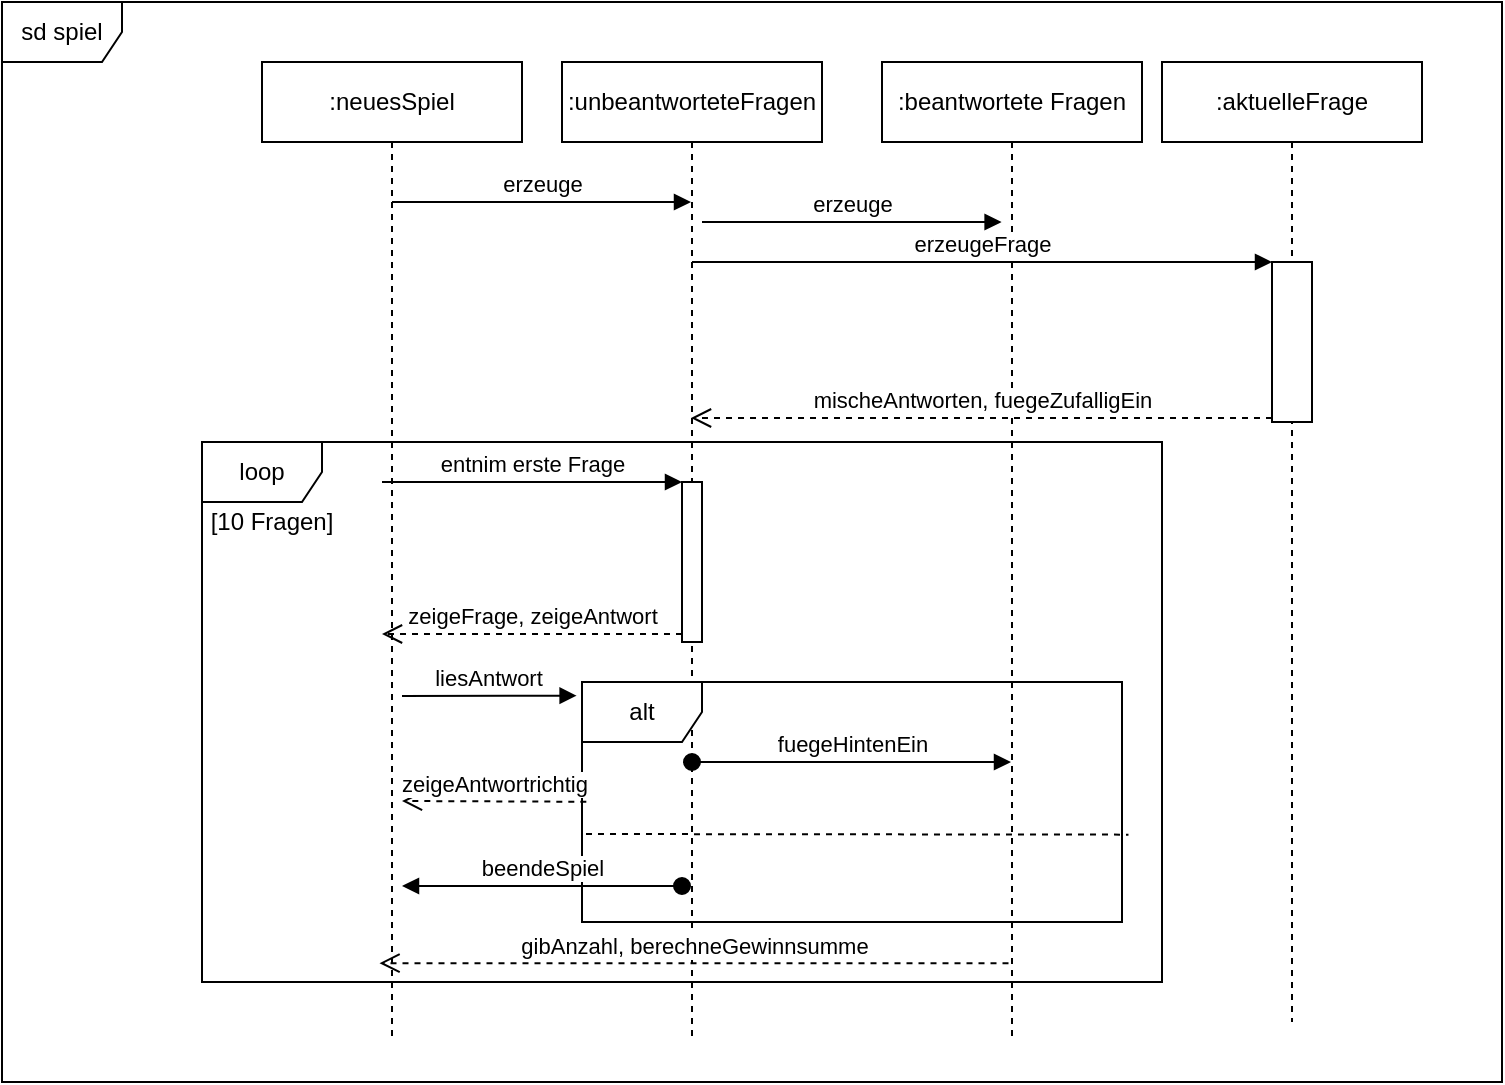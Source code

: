 <mxfile version="13.7.8" type="device"><diagram id="5uv4I3tNhgIwKZz2Gjhj" name="Seite-1"><mxGraphModel dx="840" dy="531" grid="1" gridSize="10" guides="1" tooltips="1" connect="1" arrows="1" fold="1" page="1" pageScale="1" pageWidth="827" pageHeight="1169" math="0" shadow="0"><root><mxCell id="0"/><mxCell id="1" parent="0"/><mxCell id="dl8ywSQ48kvSJ1BgvgD2-1" value="sd spiel" style="shape=umlFrame;whiteSpace=wrap;html=1;" vertex="1" parent="1"><mxGeometry x="30" y="40" width="750" height="540" as="geometry"/></mxCell><mxCell id="dl8ywSQ48kvSJ1BgvgD2-2" value=":neuesSpiel" style="shape=umlLifeline;perimeter=lifelinePerimeter;whiteSpace=wrap;html=1;container=1;collapsible=0;recursiveResize=0;outlineConnect=0;" vertex="1" parent="1"><mxGeometry x="160" y="70" width="130" height="490" as="geometry"/></mxCell><mxCell id="dl8ywSQ48kvSJ1BgvgD2-4" value=":beantwortete Fragen" style="shape=umlLifeline;perimeter=lifelinePerimeter;whiteSpace=wrap;html=1;container=1;collapsible=0;recursiveResize=0;outlineConnect=0;" vertex="1" parent="1"><mxGeometry x="470" y="70" width="130" height="490" as="geometry"/></mxCell><mxCell id="dl8ywSQ48kvSJ1BgvgD2-7" value=":aktuelleFrage" style="shape=umlLifeline;perimeter=lifelinePerimeter;whiteSpace=wrap;html=1;container=1;collapsible=0;recursiveResize=0;outlineConnect=0;" vertex="1" parent="1"><mxGeometry x="610" y="70" width="130" height="480" as="geometry"/></mxCell><mxCell id="dl8ywSQ48kvSJ1BgvgD2-12" value="" style="html=1;points=[];perimeter=orthogonalPerimeter;labelBackgroundColor=#FFFFFF;" vertex="1" parent="dl8ywSQ48kvSJ1BgvgD2-7"><mxGeometry x="55" y="100" width="20" height="80" as="geometry"/></mxCell><mxCell id="dl8ywSQ48kvSJ1BgvgD2-13" value="erzeugeFrage" style="html=1;verticalAlign=bottom;endArrow=block;entryX=0;entryY=0;" edge="1" target="dl8ywSQ48kvSJ1BgvgD2-12" parent="1" source="dl8ywSQ48kvSJ1BgvgD2-15"><mxGeometry relative="1" as="geometry"><mxPoint x="214.5" y="140.0" as="sourcePoint"/><Array as="points"><mxPoint x="490" y="170"/></Array></mxGeometry></mxCell><mxCell id="dl8ywSQ48kvSJ1BgvgD2-14" value="mischeAntworten, fuegeZufalligEin" style="html=1;verticalAlign=bottom;endArrow=open;dashed=1;endSize=8;exitX=0;exitY=0.95;" edge="1" parent="1"><mxGeometry relative="1" as="geometry"><mxPoint x="374.5" y="248" as="targetPoint"/><mxPoint x="665" y="248" as="sourcePoint"/></mxGeometry></mxCell><mxCell id="dl8ywSQ48kvSJ1BgvgD2-15" value=":unbeantworteteFragen" style="shape=umlLifeline;perimeter=lifelinePerimeter;whiteSpace=wrap;html=1;container=1;collapsible=0;recursiveResize=0;outlineConnect=0;" vertex="1" parent="1"><mxGeometry x="310" y="70" width="130" height="490" as="geometry"/></mxCell><mxCell id="dl8ywSQ48kvSJ1BgvgD2-16" value="erzeuge" style="html=1;verticalAlign=bottom;endArrow=block;" edge="1" parent="1" source="dl8ywSQ48kvSJ1BgvgD2-2" target="dl8ywSQ48kvSJ1BgvgD2-15"><mxGeometry width="80" relative="1" as="geometry"><mxPoint x="390" y="210" as="sourcePoint"/><mxPoint x="370" y="210" as="targetPoint"/><Array as="points"><mxPoint x="260" y="140"/><mxPoint x="330" y="140"/><mxPoint x="360" y="140"/></Array></mxGeometry></mxCell><mxCell id="dl8ywSQ48kvSJ1BgvgD2-17" value="erzeuge" style="html=1;verticalAlign=bottom;endArrow=block;" edge="1" parent="1"><mxGeometry width="80" relative="1" as="geometry"><mxPoint x="380.0" y="150" as="sourcePoint"/><mxPoint x="529.8" y="150" as="targetPoint"/><Array as="points"><mxPoint x="415.3" y="150"/><mxPoint x="485.3" y="150"/><mxPoint x="515.3" y="150"/></Array></mxGeometry></mxCell><mxCell id="dl8ywSQ48kvSJ1BgvgD2-19" value="" style="html=1;points=[];perimeter=orthogonalPerimeter;labelBackgroundColor=#FFFFFF;" vertex="1" parent="1"><mxGeometry x="370" y="280" width="10" height="80" as="geometry"/></mxCell><mxCell id="dl8ywSQ48kvSJ1BgvgD2-20" value="entnim erste Frage" style="html=1;verticalAlign=bottom;endArrow=block;entryX=0;entryY=0;" edge="1" target="dl8ywSQ48kvSJ1BgvgD2-19" parent="1"><mxGeometry relative="1" as="geometry"><mxPoint x="220" y="280" as="sourcePoint"/></mxGeometry></mxCell><mxCell id="dl8ywSQ48kvSJ1BgvgD2-21" value="zeigeFrage, zeigeAntwort" style="html=1;verticalAlign=bottom;endArrow=open;dashed=1;endSize=8;exitX=0;exitY=0.95;" edge="1" source="dl8ywSQ48kvSJ1BgvgD2-19" parent="1"><mxGeometry relative="1" as="geometry"><mxPoint x="220" y="356" as="targetPoint"/></mxGeometry></mxCell><mxCell id="dl8ywSQ48kvSJ1BgvgD2-22" value="fuegeHintenEin" style="html=1;verticalAlign=bottom;startArrow=oval;startFill=1;endArrow=block;startSize=8;" edge="1" parent="1" source="dl8ywSQ48kvSJ1BgvgD2-15" target="dl8ywSQ48kvSJ1BgvgD2-4"><mxGeometry width="60" relative="1" as="geometry"><mxPoint x="400" y="290" as="sourcePoint"/><mxPoint x="460" y="290" as="targetPoint"/><Array as="points"><mxPoint x="390" y="420"/><mxPoint x="510" y="420"/></Array></mxGeometry></mxCell><mxCell id="dl8ywSQ48kvSJ1BgvgD2-23" value="loop" style="shape=umlFrame;whiteSpace=wrap;html=1;labelBackgroundColor=#FFFFFF;" vertex="1" parent="1"><mxGeometry x="130" y="260" width="480" height="270" as="geometry"/></mxCell><mxCell id="dl8ywSQ48kvSJ1BgvgD2-24" value="alt" style="shape=umlFrame;whiteSpace=wrap;html=1;labelBackgroundColor=#FFFFFF;" vertex="1" parent="1"><mxGeometry x="320" y="380" width="270" height="120" as="geometry"/></mxCell><mxCell id="dl8ywSQ48kvSJ1BgvgD2-25" value="" style="endArrow=none;dashed=1;html=1;entryX=1.012;entryY=0.636;entryDx=0;entryDy=0;entryPerimeter=0;" edge="1" parent="1" target="dl8ywSQ48kvSJ1BgvgD2-24"><mxGeometry width="50" height="50" relative="1" as="geometry"><mxPoint x="322" y="456" as="sourcePoint"/><mxPoint x="590" y="453" as="targetPoint"/><Array as="points"/></mxGeometry></mxCell><mxCell id="dl8ywSQ48kvSJ1BgvgD2-26" value="liesAntwort" style="html=1;verticalAlign=bottom;endArrow=block;entryX=-0.01;entryY=0.057;entryDx=0;entryDy=0;entryPerimeter=0;" edge="1" parent="1" target="dl8ywSQ48kvSJ1BgvgD2-24"><mxGeometry width="80" relative="1" as="geometry"><mxPoint x="230" y="387" as="sourcePoint"/><mxPoint x="310" y="390" as="targetPoint"/></mxGeometry></mxCell><mxCell id="dl8ywSQ48kvSJ1BgvgD2-27" value="beendeSpiel" style="html=1;verticalAlign=bottom;startArrow=oval;startFill=1;endArrow=block;startSize=8;" edge="1" parent="1"><mxGeometry width="60" relative="1" as="geometry"><mxPoint x="370" y="482" as="sourcePoint"/><mxPoint x="230" y="482" as="targetPoint"/><Array as="points"><mxPoint x="230" y="482"/></Array></mxGeometry></mxCell><mxCell id="dl8ywSQ48kvSJ1BgvgD2-29" value="[10 Fragen]" style="text;html=1;strokeColor=none;fillColor=none;align=center;verticalAlign=middle;whiteSpace=wrap;rounded=0;labelBackgroundColor=#FFFFFF;" vertex="1" parent="1"><mxGeometry x="130" y="290" width="70" height="20" as="geometry"/></mxCell><mxCell id="dl8ywSQ48kvSJ1BgvgD2-31" value="gibAnzahl, berechneGewinnsumme" style="html=1;verticalAlign=bottom;endArrow=open;dashed=1;endSize=8;" edge="1" parent="1"><mxGeometry relative="1" as="geometry"><mxPoint x="533.25" y="520.6" as="sourcePoint"/><mxPoint x="218.75" y="520.6" as="targetPoint"/></mxGeometry></mxCell><mxCell id="dl8ywSQ48kvSJ1BgvgD2-32" value="zeigeAntwortrichtig" style="html=1;verticalAlign=bottom;endArrow=open;dashed=1;endSize=8;exitX=0.008;exitY=0.499;exitDx=0;exitDy=0;exitPerimeter=0;" edge="1" parent="1" source="dl8ywSQ48kvSJ1BgvgD2-24"><mxGeometry relative="1" as="geometry"><mxPoint x="310" y="439.5" as="sourcePoint"/><mxPoint x="230" y="439.5" as="targetPoint"/></mxGeometry></mxCell></root></mxGraphModel></diagram></mxfile>